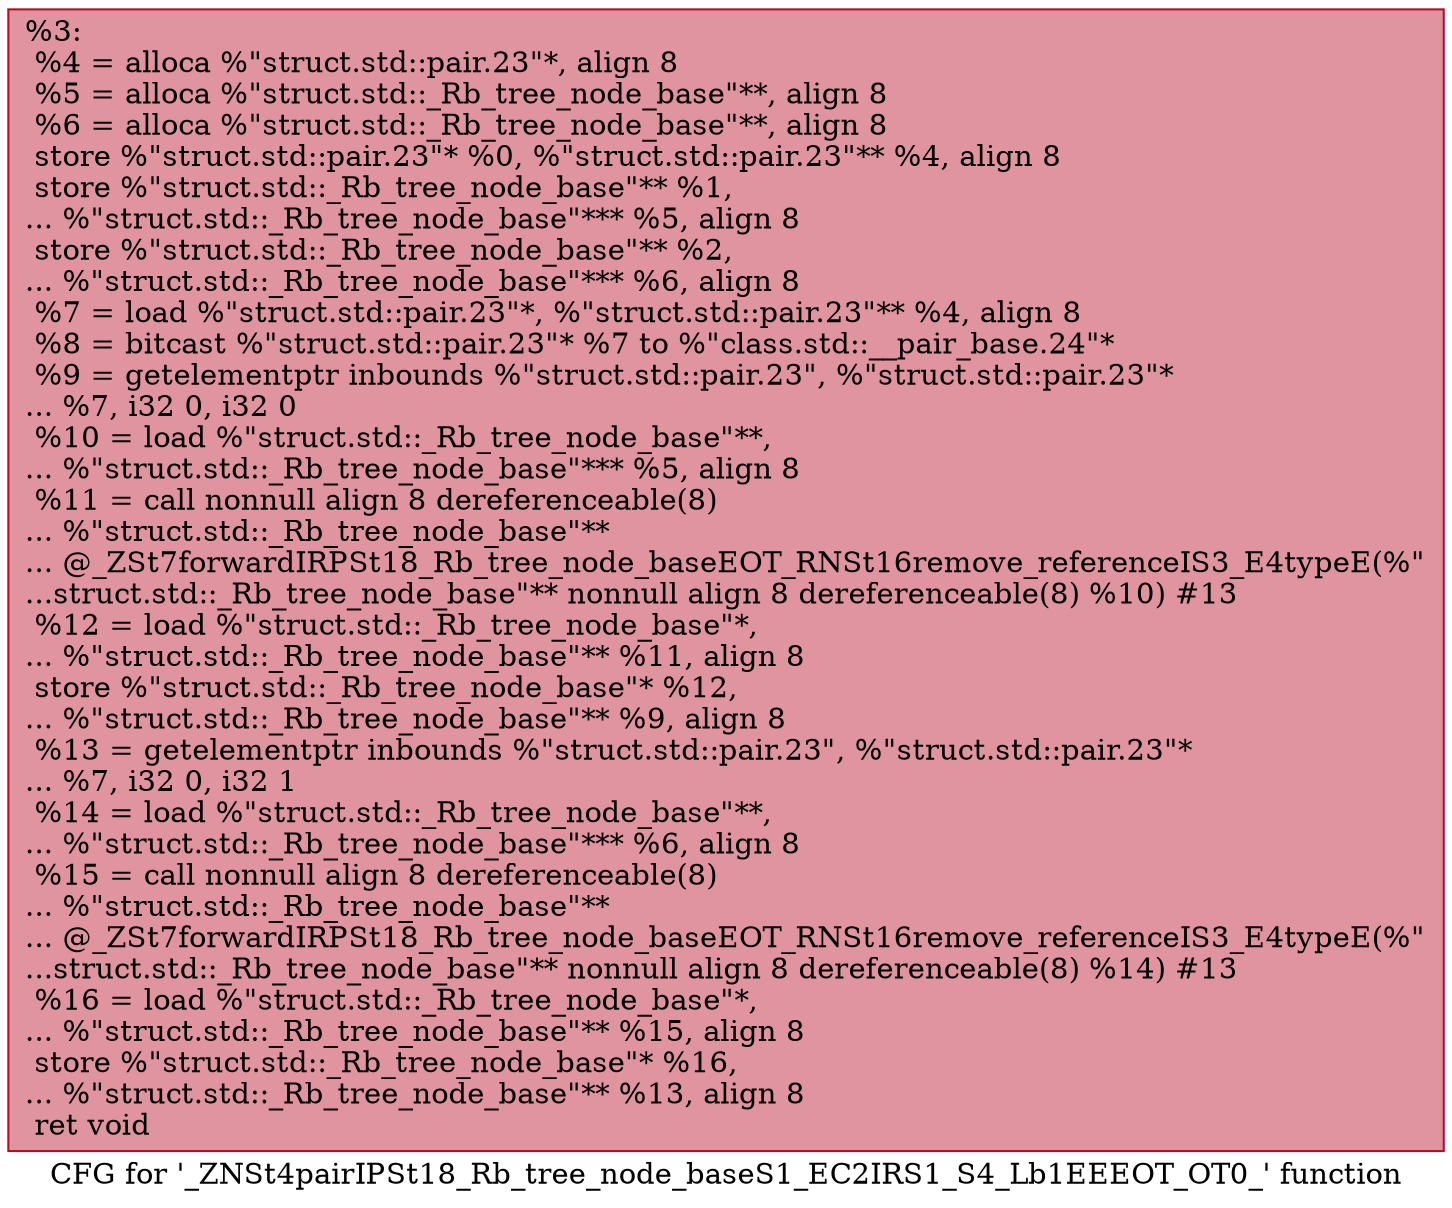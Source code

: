 digraph "CFG for '_ZNSt4pairIPSt18_Rb_tree_node_baseS1_EC2IRS1_S4_Lb1EEEOT_OT0_' function" {
	label="CFG for '_ZNSt4pairIPSt18_Rb_tree_node_baseS1_EC2IRS1_S4_Lb1EEEOT_OT0_' function";

	Node0x555b06d89260 [shape=record,color="#b70d28ff", style=filled, fillcolor="#b70d2870",label="{%3:\l  %4 = alloca %\"struct.std::pair.23\"*, align 8\l  %5 = alloca %\"struct.std::_Rb_tree_node_base\"**, align 8\l  %6 = alloca %\"struct.std::_Rb_tree_node_base\"**, align 8\l  store %\"struct.std::pair.23\"* %0, %\"struct.std::pair.23\"** %4, align 8\l  store %\"struct.std::_Rb_tree_node_base\"** %1,\l... %\"struct.std::_Rb_tree_node_base\"*** %5, align 8\l  store %\"struct.std::_Rb_tree_node_base\"** %2,\l... %\"struct.std::_Rb_tree_node_base\"*** %6, align 8\l  %7 = load %\"struct.std::pair.23\"*, %\"struct.std::pair.23\"** %4, align 8\l  %8 = bitcast %\"struct.std::pair.23\"* %7 to %\"class.std::__pair_base.24\"*\l  %9 = getelementptr inbounds %\"struct.std::pair.23\", %\"struct.std::pair.23\"*\l... %7, i32 0, i32 0\l  %10 = load %\"struct.std::_Rb_tree_node_base\"**,\l... %\"struct.std::_Rb_tree_node_base\"*** %5, align 8\l  %11 = call nonnull align 8 dereferenceable(8)\l... %\"struct.std::_Rb_tree_node_base\"**\l... @_ZSt7forwardIRPSt18_Rb_tree_node_baseEOT_RNSt16remove_referenceIS3_E4typeE(%\"\l...struct.std::_Rb_tree_node_base\"** nonnull align 8 dereferenceable(8) %10) #13\l  %12 = load %\"struct.std::_Rb_tree_node_base\"*,\l... %\"struct.std::_Rb_tree_node_base\"** %11, align 8\l  store %\"struct.std::_Rb_tree_node_base\"* %12,\l... %\"struct.std::_Rb_tree_node_base\"** %9, align 8\l  %13 = getelementptr inbounds %\"struct.std::pair.23\", %\"struct.std::pair.23\"*\l... %7, i32 0, i32 1\l  %14 = load %\"struct.std::_Rb_tree_node_base\"**,\l... %\"struct.std::_Rb_tree_node_base\"*** %6, align 8\l  %15 = call nonnull align 8 dereferenceable(8)\l... %\"struct.std::_Rb_tree_node_base\"**\l... @_ZSt7forwardIRPSt18_Rb_tree_node_baseEOT_RNSt16remove_referenceIS3_E4typeE(%\"\l...struct.std::_Rb_tree_node_base\"** nonnull align 8 dereferenceable(8) %14) #13\l  %16 = load %\"struct.std::_Rb_tree_node_base\"*,\l... %\"struct.std::_Rb_tree_node_base\"** %15, align 8\l  store %\"struct.std::_Rb_tree_node_base\"* %16,\l... %\"struct.std::_Rb_tree_node_base\"** %13, align 8\l  ret void\l}"];
}
